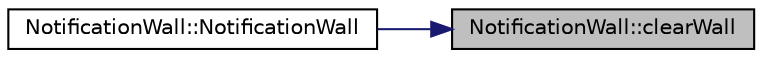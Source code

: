 digraph "NotificationWall::clearWall"
{
 // LATEX_PDF_SIZE
  edge [fontname="Helvetica",fontsize="10",labelfontname="Helvetica",labelfontsize="10"];
  node [fontname="Helvetica",fontsize="10",shape=record];
  rankdir="RL";
  Node1 [label="NotificationWall::clearWall",height=0.2,width=0.4,color="black", fillcolor="grey75", style="filled", fontcolor="black",tooltip=" "];
  Node1 -> Node2 [dir="back",color="midnightblue",fontsize="10",style="solid",fontname="Helvetica"];
  Node2 [label="NotificationWall::NotificationWall",height=0.2,width=0.4,color="black", fillcolor="white", style="filled",URL="$class_notification_wall.html#a3ccb93b8fa08c067479db1c6bf8f2cac",tooltip=" "];
}

